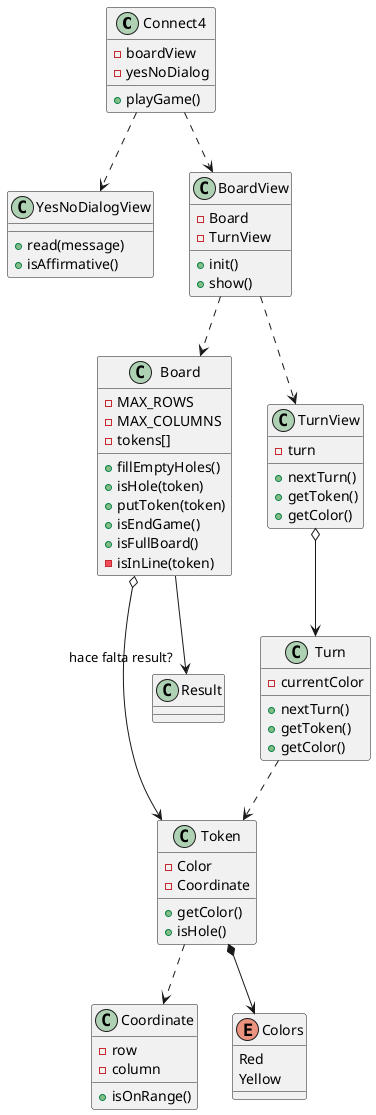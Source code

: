 @startuml

class Connect4{
    - boardView
    - yesNoDialog
    + playGame()
}
class YesNoDialogView{
    + read(message)
    + isAffirmative()
}
class Board{
    - MAX_ROWS
    - MAX_COLUMNS
    - tokens[]
    + fillEmptyHoles()
    + isHole(token)
    + putToken(token)
    + isEndGame()
    + isFullBoard()
    - isInLine(token)
}
class BoardView{
    - Board
    - TurnView
    + init()
    + show()
}
class Coordinate{
    - row
    - column
    + isOnRange()
}
class Token{
    - Color
    - Coordinate
    + getColor()
    + isHole()
}
class TurnView{
    - turn
    + nextTurn()
    + getToken()
    + getColor()
}

class Turn{
    - currentColor
    + nextTurn()
    + getToken()
    + getColor()
    
}

class Result

enum Colors{
Red
Yellow
}

Connect4 ..> BoardView
Connect4 ..> YesNoDialogView

BoardView ..> Board
BoardView ..> TurnView
TurnView o--> Turn
Board --> "hace falta result?" Result

Board o--> Token

Turn ..> Token


Token *--> Colors
Token ..> Coordinate
@enduml
